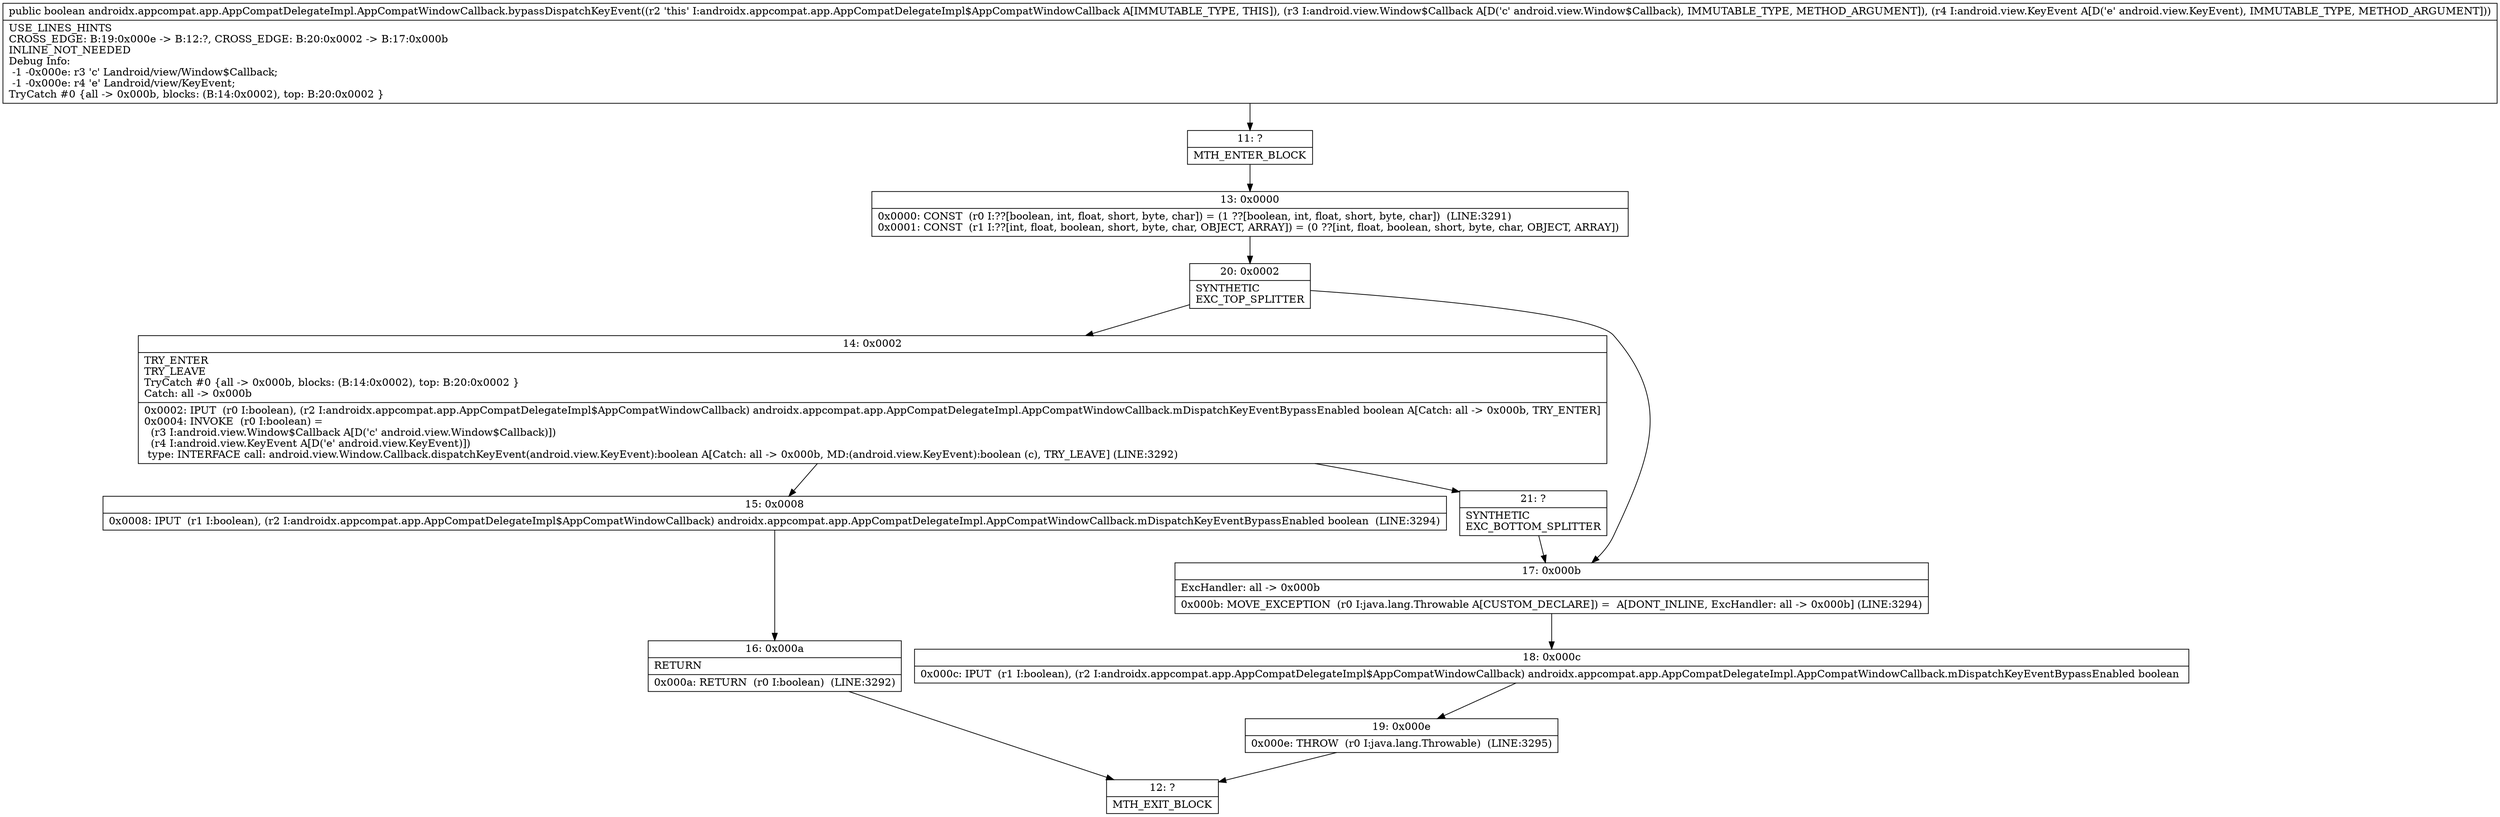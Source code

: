 digraph "CFG forandroidx.appcompat.app.AppCompatDelegateImpl.AppCompatWindowCallback.bypassDispatchKeyEvent(Landroid\/view\/Window$Callback;Landroid\/view\/KeyEvent;)Z" {
Node_11 [shape=record,label="{11\:\ ?|MTH_ENTER_BLOCK\l}"];
Node_13 [shape=record,label="{13\:\ 0x0000|0x0000: CONST  (r0 I:??[boolean, int, float, short, byte, char]) = (1 ??[boolean, int, float, short, byte, char])  (LINE:3291)\l0x0001: CONST  (r1 I:??[int, float, boolean, short, byte, char, OBJECT, ARRAY]) = (0 ??[int, float, boolean, short, byte, char, OBJECT, ARRAY]) \l}"];
Node_20 [shape=record,label="{20\:\ 0x0002|SYNTHETIC\lEXC_TOP_SPLITTER\l}"];
Node_14 [shape=record,label="{14\:\ 0x0002|TRY_ENTER\lTRY_LEAVE\lTryCatch #0 \{all \-\> 0x000b, blocks: (B:14:0x0002), top: B:20:0x0002 \}\lCatch: all \-\> 0x000b\l|0x0002: IPUT  (r0 I:boolean), (r2 I:androidx.appcompat.app.AppCompatDelegateImpl$AppCompatWindowCallback) androidx.appcompat.app.AppCompatDelegateImpl.AppCompatWindowCallback.mDispatchKeyEventBypassEnabled boolean A[Catch: all \-\> 0x000b, TRY_ENTER]\l0x0004: INVOKE  (r0 I:boolean) = \l  (r3 I:android.view.Window$Callback A[D('c' android.view.Window$Callback)])\l  (r4 I:android.view.KeyEvent A[D('e' android.view.KeyEvent)])\l type: INTERFACE call: android.view.Window.Callback.dispatchKeyEvent(android.view.KeyEvent):boolean A[Catch: all \-\> 0x000b, MD:(android.view.KeyEvent):boolean (c), TRY_LEAVE] (LINE:3292)\l}"];
Node_15 [shape=record,label="{15\:\ 0x0008|0x0008: IPUT  (r1 I:boolean), (r2 I:androidx.appcompat.app.AppCompatDelegateImpl$AppCompatWindowCallback) androidx.appcompat.app.AppCompatDelegateImpl.AppCompatWindowCallback.mDispatchKeyEventBypassEnabled boolean  (LINE:3294)\l}"];
Node_16 [shape=record,label="{16\:\ 0x000a|RETURN\l|0x000a: RETURN  (r0 I:boolean)  (LINE:3292)\l}"];
Node_12 [shape=record,label="{12\:\ ?|MTH_EXIT_BLOCK\l}"];
Node_21 [shape=record,label="{21\:\ ?|SYNTHETIC\lEXC_BOTTOM_SPLITTER\l}"];
Node_17 [shape=record,label="{17\:\ 0x000b|ExcHandler: all \-\> 0x000b\l|0x000b: MOVE_EXCEPTION  (r0 I:java.lang.Throwable A[CUSTOM_DECLARE]) =  A[DONT_INLINE, ExcHandler: all \-\> 0x000b] (LINE:3294)\l}"];
Node_18 [shape=record,label="{18\:\ 0x000c|0x000c: IPUT  (r1 I:boolean), (r2 I:androidx.appcompat.app.AppCompatDelegateImpl$AppCompatWindowCallback) androidx.appcompat.app.AppCompatDelegateImpl.AppCompatWindowCallback.mDispatchKeyEventBypassEnabled boolean \l}"];
Node_19 [shape=record,label="{19\:\ 0x000e|0x000e: THROW  (r0 I:java.lang.Throwable)  (LINE:3295)\l}"];
MethodNode[shape=record,label="{public boolean androidx.appcompat.app.AppCompatDelegateImpl.AppCompatWindowCallback.bypassDispatchKeyEvent((r2 'this' I:androidx.appcompat.app.AppCompatDelegateImpl$AppCompatWindowCallback A[IMMUTABLE_TYPE, THIS]), (r3 I:android.view.Window$Callback A[D('c' android.view.Window$Callback), IMMUTABLE_TYPE, METHOD_ARGUMENT]), (r4 I:android.view.KeyEvent A[D('e' android.view.KeyEvent), IMMUTABLE_TYPE, METHOD_ARGUMENT]))  | USE_LINES_HINTS\lCROSS_EDGE: B:19:0x000e \-\> B:12:?, CROSS_EDGE: B:20:0x0002 \-\> B:17:0x000b\lINLINE_NOT_NEEDED\lDebug Info:\l  \-1 \-0x000e: r3 'c' Landroid\/view\/Window$Callback;\l  \-1 \-0x000e: r4 'e' Landroid\/view\/KeyEvent;\lTryCatch #0 \{all \-\> 0x000b, blocks: (B:14:0x0002), top: B:20:0x0002 \}\l}"];
MethodNode -> Node_11;Node_11 -> Node_13;
Node_13 -> Node_20;
Node_20 -> Node_14;
Node_20 -> Node_17;
Node_14 -> Node_15;
Node_14 -> Node_21;
Node_15 -> Node_16;
Node_16 -> Node_12;
Node_21 -> Node_17;
Node_17 -> Node_18;
Node_18 -> Node_19;
Node_19 -> Node_12;
}


